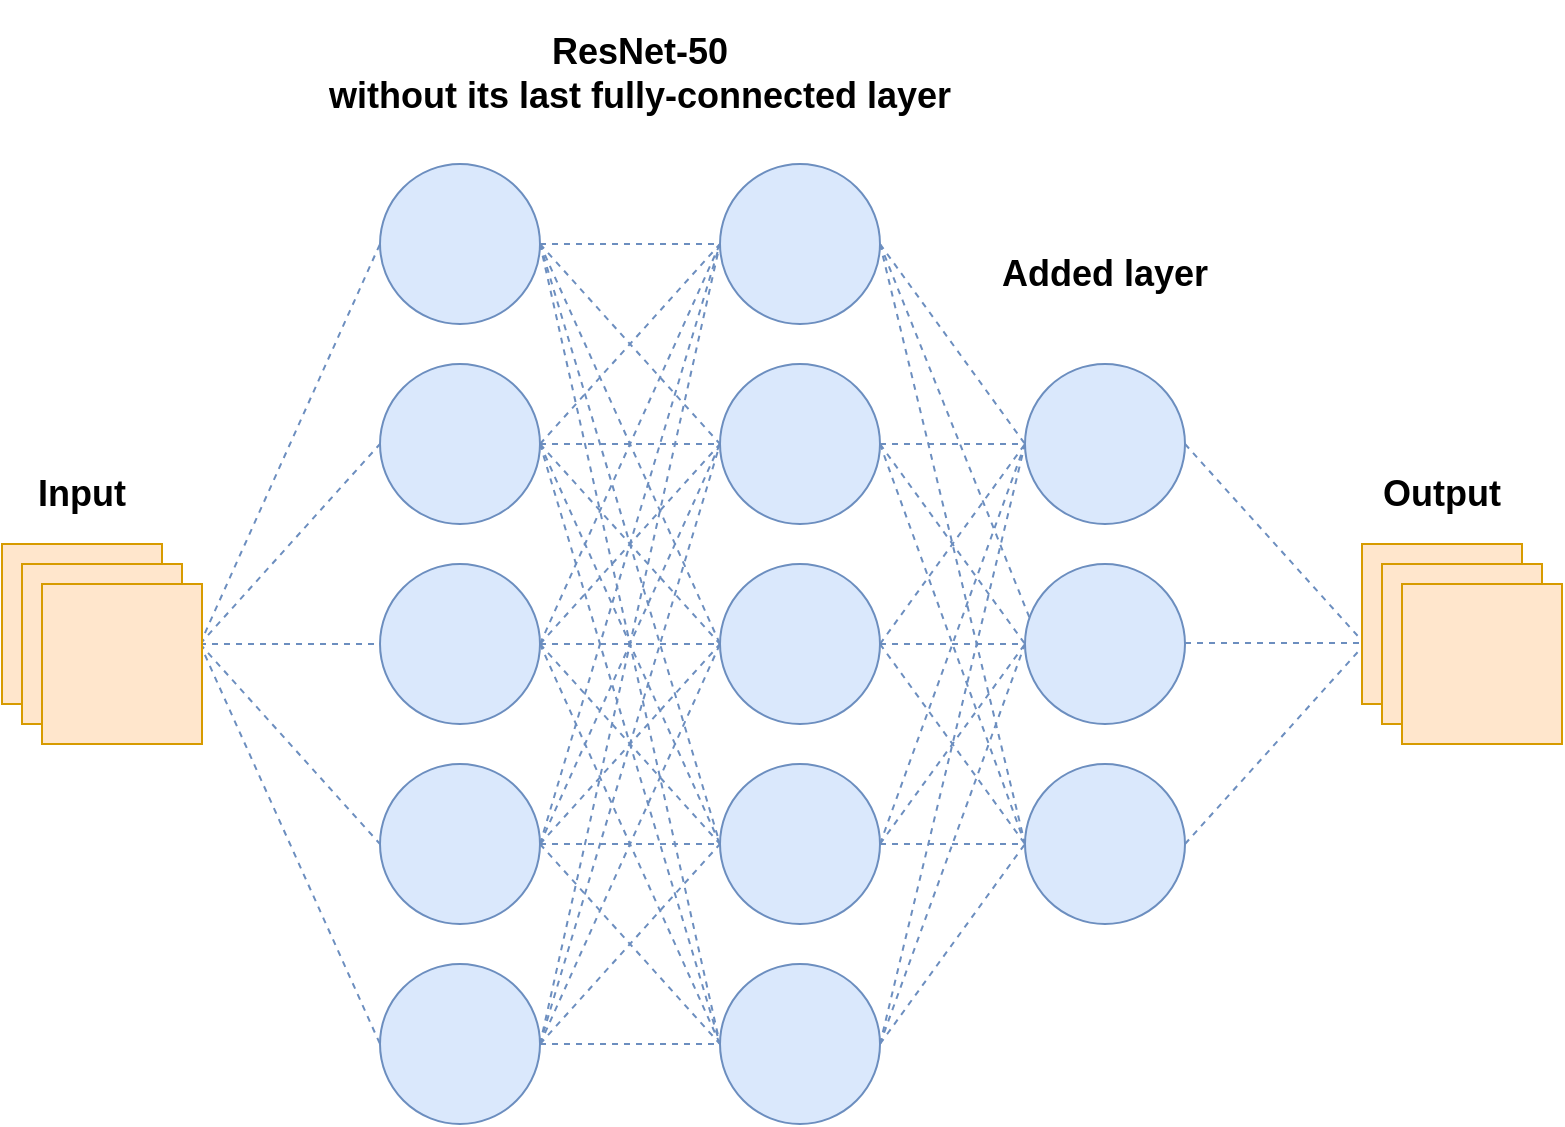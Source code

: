 <mxfile version="17.1.3" type="device"><diagram id="Hk29f01R-S8N5YsAtQfj" name="Page-2"><mxGraphModel dx="1182" dy="672" grid="1" gridSize="10" guides="1" tooltips="1" connect="1" arrows="1" fold="1" page="1" pageScale="1" pageWidth="1100" pageHeight="1700" math="0" shadow="0"><root><mxCell id="y3capIgiiY6kIkQPT6ih-0"/><mxCell id="y3capIgiiY6kIkQPT6ih-1" parent="y3capIgiiY6kIkQPT6ih-0"/><mxCell id="394JfsxSNxpqQ6nmptiS-1" value="" style="ellipse;whiteSpace=wrap;html=1;aspect=fixed;fillColor=#dae8fc;strokeColor=#6c8ebf;" parent="y3capIgiiY6kIkQPT6ih-1" vertex="1"><mxGeometry x="349" y="570" width="80" height="80" as="geometry"/></mxCell><mxCell id="394JfsxSNxpqQ6nmptiS-2" value="" style="ellipse;whiteSpace=wrap;html=1;aspect=fixed;fillColor=#dae8fc;strokeColor=#6c8ebf;" parent="y3capIgiiY6kIkQPT6ih-1" vertex="1"><mxGeometry x="349" y="470" width="80" height="80" as="geometry"/></mxCell><mxCell id="394JfsxSNxpqQ6nmptiS-3" value="" style="ellipse;whiteSpace=wrap;html=1;aspect=fixed;fillColor=#dae8fc;strokeColor=#6c8ebf;" parent="y3capIgiiY6kIkQPT6ih-1" vertex="1"><mxGeometry x="349" y="370" width="80" height="80" as="geometry"/></mxCell><mxCell id="394JfsxSNxpqQ6nmptiS-4" value="" style="ellipse;whiteSpace=wrap;html=1;aspect=fixed;fillColor=#dae8fc;strokeColor=#6c8ebf;" parent="y3capIgiiY6kIkQPT6ih-1" vertex="1"><mxGeometry x="349" y="270" width="80" height="80" as="geometry"/></mxCell><mxCell id="394JfsxSNxpqQ6nmptiS-5" value="" style="ellipse;whiteSpace=wrap;html=1;aspect=fixed;fillColor=#dae8fc;strokeColor=#6c8ebf;" parent="y3capIgiiY6kIkQPT6ih-1" vertex="1"><mxGeometry x="349" y="170" width="80" height="80" as="geometry"/></mxCell><mxCell id="394JfsxSNxpqQ6nmptiS-6" value="" style="endArrow=none;dashed=1;html=1;rounded=0;exitX=1;exitY=0.5;exitDx=0;exitDy=0;entryX=0;entryY=0.5;entryDx=0;entryDy=0;fillColor=#dae8fc;strokeColor=#6c8ebf;" parent="y3capIgiiY6kIkQPT6ih-1" target="394JfsxSNxpqQ6nmptiS-4" edge="1"><mxGeometry width="50" height="50" relative="1" as="geometry"><mxPoint x="259" y="410" as="sourcePoint"/><mxPoint x="449" y="380" as="targetPoint"/></mxGeometry></mxCell><mxCell id="394JfsxSNxpqQ6nmptiS-7" value="" style="endArrow=none;dashed=1;html=1;rounded=0;exitX=1;exitY=0.5;exitDx=0;exitDy=0;entryX=0;entryY=0.5;entryDx=0;entryDy=0;fillColor=#dae8fc;strokeColor=#6c8ebf;" parent="y3capIgiiY6kIkQPT6ih-1" target="394JfsxSNxpqQ6nmptiS-3" edge="1"><mxGeometry width="50" height="50" relative="1" as="geometry"><mxPoint x="259" y="410" as="sourcePoint"/><mxPoint x="449" y="380" as="targetPoint"/></mxGeometry></mxCell><mxCell id="394JfsxSNxpqQ6nmptiS-8" value="" style="endArrow=none;dashed=1;html=1;rounded=0;exitX=1;exitY=0.5;exitDx=0;exitDy=0;entryX=0;entryY=0.5;entryDx=0;entryDy=0;fillColor=#dae8fc;strokeColor=#6c8ebf;" parent="y3capIgiiY6kIkQPT6ih-1" target="394JfsxSNxpqQ6nmptiS-2" edge="1"><mxGeometry width="50" height="50" relative="1" as="geometry"><mxPoint x="259" y="410" as="sourcePoint"/><mxPoint x="359" y="420" as="targetPoint"/></mxGeometry></mxCell><mxCell id="394JfsxSNxpqQ6nmptiS-9" value="" style="endArrow=none;dashed=1;html=1;rounded=0;exitX=1;exitY=0.5;exitDx=0;exitDy=0;entryX=0;entryY=0.5;entryDx=0;entryDy=0;fillColor=#dae8fc;strokeColor=#6c8ebf;" parent="y3capIgiiY6kIkQPT6ih-1" target="394JfsxSNxpqQ6nmptiS-1" edge="1"><mxGeometry width="50" height="50" relative="1" as="geometry"><mxPoint x="259" y="410" as="sourcePoint"/><mxPoint x="359" y="520" as="targetPoint"/></mxGeometry></mxCell><mxCell id="394JfsxSNxpqQ6nmptiS-10" value="" style="endArrow=none;dashed=1;html=1;rounded=0;entryX=0;entryY=0.5;entryDx=0;entryDy=0;fillColor=#dae8fc;strokeColor=#6c8ebf;" parent="y3capIgiiY6kIkQPT6ih-1" target="394JfsxSNxpqQ6nmptiS-5" edge="1"><mxGeometry width="50" height="50" relative="1" as="geometry"><mxPoint x="259" y="410" as="sourcePoint"/><mxPoint x="449" y="380" as="targetPoint"/></mxGeometry></mxCell><mxCell id="394JfsxSNxpqQ6nmptiS-11" value="" style="ellipse;whiteSpace=wrap;html=1;aspect=fixed;fillColor=#dae8fc;strokeColor=#6c8ebf;" parent="y3capIgiiY6kIkQPT6ih-1" vertex="1"><mxGeometry x="519" y="570" width="80" height="80" as="geometry"/></mxCell><mxCell id="394JfsxSNxpqQ6nmptiS-12" value="" style="ellipse;whiteSpace=wrap;html=1;aspect=fixed;fillColor=#dae8fc;strokeColor=#6c8ebf;" parent="y3capIgiiY6kIkQPT6ih-1" vertex="1"><mxGeometry x="519" y="470" width="80" height="80" as="geometry"/></mxCell><mxCell id="394JfsxSNxpqQ6nmptiS-13" value="" style="ellipse;whiteSpace=wrap;html=1;aspect=fixed;fillColor=#dae8fc;strokeColor=#6c8ebf;" parent="y3capIgiiY6kIkQPT6ih-1" vertex="1"><mxGeometry x="519" y="370" width="80" height="80" as="geometry"/></mxCell><mxCell id="394JfsxSNxpqQ6nmptiS-14" value="" style="ellipse;whiteSpace=wrap;html=1;aspect=fixed;fillColor=#dae8fc;strokeColor=#6c8ebf;" parent="y3capIgiiY6kIkQPT6ih-1" vertex="1"><mxGeometry x="519" y="270" width="80" height="80" as="geometry"/></mxCell><mxCell id="394JfsxSNxpqQ6nmptiS-15" value="" style="ellipse;whiteSpace=wrap;html=1;aspect=fixed;fillColor=#dae8fc;strokeColor=#6c8ebf;" parent="y3capIgiiY6kIkQPT6ih-1" vertex="1"><mxGeometry x="519" y="170" width="80" height="80" as="geometry"/></mxCell><mxCell id="394JfsxSNxpqQ6nmptiS-16" value="" style="endArrow=none;dashed=1;html=1;rounded=0;exitX=1;exitY=0.5;exitDx=0;exitDy=0;entryX=0;entryY=0.5;entryDx=0;entryDy=0;fillColor=#dae8fc;strokeColor=#6c8ebf;" parent="y3capIgiiY6kIkQPT6ih-1" edge="1"><mxGeometry width="50" height="50" relative="1" as="geometry"><mxPoint x="429" y="410" as="sourcePoint"/><mxPoint x="519" y="310" as="targetPoint"/></mxGeometry></mxCell><mxCell id="394JfsxSNxpqQ6nmptiS-17" value="" style="endArrow=none;dashed=1;html=1;rounded=0;exitX=1;exitY=0.5;exitDx=0;exitDy=0;entryX=0;entryY=0.5;entryDx=0;entryDy=0;fillColor=#dae8fc;strokeColor=#6c8ebf;" parent="y3capIgiiY6kIkQPT6ih-1" edge="1"><mxGeometry width="50" height="50" relative="1" as="geometry"><mxPoint x="429" y="410" as="sourcePoint"/><mxPoint x="519" y="410" as="targetPoint"/></mxGeometry></mxCell><mxCell id="394JfsxSNxpqQ6nmptiS-18" value="" style="endArrow=none;dashed=1;html=1;rounded=0;exitX=1;exitY=0.5;exitDx=0;exitDy=0;entryX=0;entryY=0.5;entryDx=0;entryDy=0;fillColor=#dae8fc;strokeColor=#6c8ebf;" parent="y3capIgiiY6kIkQPT6ih-1" edge="1"><mxGeometry width="50" height="50" relative="1" as="geometry"><mxPoint x="429" y="410" as="sourcePoint"/><mxPoint x="519" y="510" as="targetPoint"/></mxGeometry></mxCell><mxCell id="394JfsxSNxpqQ6nmptiS-19" value="" style="endArrow=none;dashed=1;html=1;rounded=0;exitX=1;exitY=0.5;exitDx=0;exitDy=0;entryX=0;entryY=0.5;entryDx=0;entryDy=0;fillColor=#dae8fc;strokeColor=#6c8ebf;" parent="y3capIgiiY6kIkQPT6ih-1" edge="1"><mxGeometry width="50" height="50" relative="1" as="geometry"><mxPoint x="429" y="410" as="sourcePoint"/><mxPoint x="519" y="610" as="targetPoint"/></mxGeometry></mxCell><mxCell id="394JfsxSNxpqQ6nmptiS-20" value="" style="endArrow=none;dashed=1;html=1;rounded=0;entryX=0;entryY=0.5;entryDx=0;entryDy=0;fillColor=#dae8fc;strokeColor=#6c8ebf;" parent="y3capIgiiY6kIkQPT6ih-1" edge="1"><mxGeometry width="50" height="50" relative="1" as="geometry"><mxPoint x="429" y="410" as="sourcePoint"/><mxPoint x="519" y="210" as="targetPoint"/></mxGeometry></mxCell><mxCell id="394JfsxSNxpqQ6nmptiS-21" value="" style="endArrow=none;dashed=1;html=1;rounded=0;exitX=1;exitY=0.5;exitDx=0;exitDy=0;fillColor=#dae8fc;strokeColor=#6c8ebf;" parent="y3capIgiiY6kIkQPT6ih-1" source="394JfsxSNxpqQ6nmptiS-5" edge="1"><mxGeometry width="50" height="50" relative="1" as="geometry"><mxPoint x="449" y="210" as="sourcePoint"/><mxPoint x="519" y="210" as="targetPoint"/></mxGeometry></mxCell><mxCell id="394JfsxSNxpqQ6nmptiS-22" value="" style="endArrow=none;dashed=1;html=1;rounded=0;exitX=1;exitY=0.5;exitDx=0;exitDy=0;entryX=0;entryY=0.5;entryDx=0;entryDy=0;fillColor=#dae8fc;strokeColor=#6c8ebf;" parent="y3capIgiiY6kIkQPT6ih-1" source="394JfsxSNxpqQ6nmptiS-5" target="394JfsxSNxpqQ6nmptiS-14" edge="1"><mxGeometry width="50" height="50" relative="1" as="geometry"><mxPoint x="439" y="220" as="sourcePoint"/><mxPoint x="529" y="220" as="targetPoint"/></mxGeometry></mxCell><mxCell id="394JfsxSNxpqQ6nmptiS-23" value="" style="endArrow=none;dashed=1;html=1;rounded=0;exitX=1;exitY=0.5;exitDx=0;exitDy=0;entryX=0;entryY=0.5;entryDx=0;entryDy=0;fillColor=#dae8fc;strokeColor=#6c8ebf;" parent="y3capIgiiY6kIkQPT6ih-1" source="394JfsxSNxpqQ6nmptiS-5" target="394JfsxSNxpqQ6nmptiS-13" edge="1"><mxGeometry width="50" height="50" relative="1" as="geometry"><mxPoint x="439" y="220" as="sourcePoint"/><mxPoint x="529" y="320" as="targetPoint"/></mxGeometry></mxCell><mxCell id="394JfsxSNxpqQ6nmptiS-24" value="" style="endArrow=none;dashed=1;html=1;rounded=0;fillColor=#dae8fc;strokeColor=#6c8ebf;" parent="y3capIgiiY6kIkQPT6ih-1" edge="1"><mxGeometry width="50" height="50" relative="1" as="geometry"><mxPoint x="429" y="210" as="sourcePoint"/><mxPoint x="519" y="510" as="targetPoint"/></mxGeometry></mxCell><mxCell id="394JfsxSNxpqQ6nmptiS-25" value="" style="endArrow=none;dashed=1;html=1;rounded=0;exitX=1;exitY=0.5;exitDx=0;exitDy=0;entryX=0;entryY=0.5;entryDx=0;entryDy=0;fillColor=#dae8fc;strokeColor=#6c8ebf;" parent="y3capIgiiY6kIkQPT6ih-1" source="394JfsxSNxpqQ6nmptiS-5" target="394JfsxSNxpqQ6nmptiS-11" edge="1"><mxGeometry width="50" height="50" relative="1" as="geometry"><mxPoint x="439" y="220" as="sourcePoint"/><mxPoint x="529" y="520" as="targetPoint"/></mxGeometry></mxCell><mxCell id="394JfsxSNxpqQ6nmptiS-26" value="" style="endArrow=none;dashed=1;html=1;rounded=0;exitX=1;exitY=0.5;exitDx=0;exitDy=0;fillColor=#dae8fc;strokeColor=#6c8ebf;" parent="y3capIgiiY6kIkQPT6ih-1" source="394JfsxSNxpqQ6nmptiS-4" edge="1"><mxGeometry width="50" height="50" relative="1" as="geometry"><mxPoint x="399" y="450" as="sourcePoint"/><mxPoint x="519" y="210" as="targetPoint"/></mxGeometry></mxCell><mxCell id="394JfsxSNxpqQ6nmptiS-27" value="" style="endArrow=none;dashed=1;html=1;rounded=0;exitX=1;exitY=0.5;exitDx=0;exitDy=0;entryX=0;entryY=0.5;entryDx=0;entryDy=0;fillColor=#dae8fc;strokeColor=#6c8ebf;" parent="y3capIgiiY6kIkQPT6ih-1" source="394JfsxSNxpqQ6nmptiS-4" target="394JfsxSNxpqQ6nmptiS-14" edge="1"><mxGeometry width="50" height="50" relative="1" as="geometry"><mxPoint x="439" y="320" as="sourcePoint"/><mxPoint x="529" y="220" as="targetPoint"/></mxGeometry></mxCell><mxCell id="394JfsxSNxpqQ6nmptiS-28" value="" style="endArrow=none;dashed=1;html=1;rounded=0;exitX=1;exitY=0.5;exitDx=0;exitDy=0;entryX=0;entryY=0.5;entryDx=0;entryDy=0;fillColor=#dae8fc;strokeColor=#6c8ebf;" parent="y3capIgiiY6kIkQPT6ih-1" source="394JfsxSNxpqQ6nmptiS-4" target="394JfsxSNxpqQ6nmptiS-13" edge="1"><mxGeometry width="50" height="50" relative="1" as="geometry"><mxPoint x="439" y="320" as="sourcePoint"/><mxPoint x="529" y="320" as="targetPoint"/></mxGeometry></mxCell><mxCell id="394JfsxSNxpqQ6nmptiS-29" value="" style="endArrow=none;dashed=1;html=1;rounded=0;exitX=1;exitY=0.5;exitDx=0;exitDy=0;entryX=0;entryY=0.5;entryDx=0;entryDy=0;fillColor=#dae8fc;strokeColor=#6c8ebf;" parent="y3capIgiiY6kIkQPT6ih-1" source="394JfsxSNxpqQ6nmptiS-4" target="394JfsxSNxpqQ6nmptiS-12" edge="1"><mxGeometry width="50" height="50" relative="1" as="geometry"><mxPoint x="439" y="320" as="sourcePoint"/><mxPoint x="529" y="420" as="targetPoint"/></mxGeometry></mxCell><mxCell id="394JfsxSNxpqQ6nmptiS-30" value="" style="endArrow=none;dashed=1;html=1;rounded=0;exitX=1;exitY=0.5;exitDx=0;exitDy=0;entryX=0;entryY=0.5;entryDx=0;entryDy=0;fillColor=#dae8fc;strokeColor=#6c8ebf;" parent="y3capIgiiY6kIkQPT6ih-1" source="394JfsxSNxpqQ6nmptiS-4" target="394JfsxSNxpqQ6nmptiS-11" edge="1"><mxGeometry width="50" height="50" relative="1" as="geometry"><mxPoint x="439" y="320" as="sourcePoint"/><mxPoint x="529" y="520" as="targetPoint"/></mxGeometry></mxCell><mxCell id="394JfsxSNxpqQ6nmptiS-31" value="" style="endArrow=none;dashed=1;html=1;rounded=0;exitX=1;exitY=0.5;exitDx=0;exitDy=0;entryX=0;entryY=0.5;entryDx=0;entryDy=0;fillColor=#dae8fc;strokeColor=#6c8ebf;" parent="y3capIgiiY6kIkQPT6ih-1" source="394JfsxSNxpqQ6nmptiS-2" target="394JfsxSNxpqQ6nmptiS-15" edge="1"><mxGeometry width="50" height="50" relative="1" as="geometry"><mxPoint x="399" y="450" as="sourcePoint"/><mxPoint x="449" y="400" as="targetPoint"/></mxGeometry></mxCell><mxCell id="394JfsxSNxpqQ6nmptiS-32" value="" style="endArrow=none;dashed=1;html=1;rounded=0;entryX=0;entryY=0.5;entryDx=0;entryDy=0;fillColor=#dae8fc;strokeColor=#6c8ebf;" parent="y3capIgiiY6kIkQPT6ih-1" target="394JfsxSNxpqQ6nmptiS-14" edge="1"><mxGeometry width="50" height="50" relative="1" as="geometry"><mxPoint x="429" y="510" as="sourcePoint"/><mxPoint x="529" y="220" as="targetPoint"/></mxGeometry></mxCell><mxCell id="394JfsxSNxpqQ6nmptiS-33" value="" style="endArrow=none;dashed=1;html=1;rounded=0;entryX=0;entryY=0.5;entryDx=0;entryDy=0;exitX=1;exitY=0.5;exitDx=0;exitDy=0;fillColor=#dae8fc;strokeColor=#6c8ebf;" parent="y3capIgiiY6kIkQPT6ih-1" source="394JfsxSNxpqQ6nmptiS-2" target="394JfsxSNxpqQ6nmptiS-13" edge="1"><mxGeometry width="50" height="50" relative="1" as="geometry"><mxPoint x="439" y="520" as="sourcePoint"/><mxPoint x="529" y="320" as="targetPoint"/></mxGeometry></mxCell><mxCell id="394JfsxSNxpqQ6nmptiS-34" value="" style="endArrow=none;dashed=1;html=1;rounded=0;entryX=0;entryY=0.5;entryDx=0;entryDy=0;exitX=1;exitY=0.5;exitDx=0;exitDy=0;fillColor=#dae8fc;strokeColor=#6c8ebf;" parent="y3capIgiiY6kIkQPT6ih-1" source="394JfsxSNxpqQ6nmptiS-2" target="394JfsxSNxpqQ6nmptiS-12" edge="1"><mxGeometry width="50" height="50" relative="1" as="geometry"><mxPoint x="439" y="520" as="sourcePoint"/><mxPoint x="529" y="420" as="targetPoint"/></mxGeometry></mxCell><mxCell id="394JfsxSNxpqQ6nmptiS-35" value="" style="endArrow=none;dashed=1;html=1;rounded=0;entryX=0;entryY=0.5;entryDx=0;entryDy=0;exitX=1;exitY=0.5;exitDx=0;exitDy=0;fillColor=#dae8fc;strokeColor=#6c8ebf;" parent="y3capIgiiY6kIkQPT6ih-1" source="394JfsxSNxpqQ6nmptiS-2" target="394JfsxSNxpqQ6nmptiS-11" edge="1"><mxGeometry width="50" height="50" relative="1" as="geometry"><mxPoint x="439" y="520" as="sourcePoint"/><mxPoint x="529" y="520" as="targetPoint"/></mxGeometry></mxCell><mxCell id="394JfsxSNxpqQ6nmptiS-36" value="" style="endArrow=none;dashed=1;html=1;rounded=0;entryX=0;entryY=0.5;entryDx=0;entryDy=0;exitX=1;exitY=0.5;exitDx=0;exitDy=0;fillColor=#dae8fc;strokeColor=#6c8ebf;" parent="y3capIgiiY6kIkQPT6ih-1" source="394JfsxSNxpqQ6nmptiS-1" target="394JfsxSNxpqQ6nmptiS-15" edge="1"><mxGeometry width="50" height="50" relative="1" as="geometry"><mxPoint x="449" y="530" as="sourcePoint"/><mxPoint x="539" y="530" as="targetPoint"/></mxGeometry></mxCell><mxCell id="394JfsxSNxpqQ6nmptiS-37" value="" style="endArrow=none;dashed=1;html=1;rounded=0;entryX=0;entryY=0.5;entryDx=0;entryDy=0;fillColor=#dae8fc;strokeColor=#6c8ebf;" parent="y3capIgiiY6kIkQPT6ih-1" target="394JfsxSNxpqQ6nmptiS-14" edge="1"><mxGeometry width="50" height="50" relative="1" as="geometry"><mxPoint x="429" y="610" as="sourcePoint"/><mxPoint x="529" y="220" as="targetPoint"/></mxGeometry></mxCell><mxCell id="394JfsxSNxpqQ6nmptiS-38" value="" style="endArrow=none;dashed=1;html=1;rounded=0;entryX=0;entryY=0.5;entryDx=0;entryDy=0;exitX=1;exitY=0.5;exitDx=0;exitDy=0;fillColor=#dae8fc;strokeColor=#6c8ebf;" parent="y3capIgiiY6kIkQPT6ih-1" source="394JfsxSNxpqQ6nmptiS-1" target="394JfsxSNxpqQ6nmptiS-13" edge="1"><mxGeometry width="50" height="50" relative="1" as="geometry"><mxPoint x="449" y="630" as="sourcePoint"/><mxPoint x="539" y="230" as="targetPoint"/></mxGeometry></mxCell><mxCell id="394JfsxSNxpqQ6nmptiS-39" value="" style="endArrow=none;dashed=1;html=1;rounded=0;entryX=0;entryY=0.5;entryDx=0;entryDy=0;fillColor=#dae8fc;strokeColor=#6c8ebf;" parent="y3capIgiiY6kIkQPT6ih-1" target="394JfsxSNxpqQ6nmptiS-12" edge="1"><mxGeometry width="50" height="50" relative="1" as="geometry"><mxPoint x="429" y="610" as="sourcePoint"/><mxPoint x="529" y="420" as="targetPoint"/></mxGeometry></mxCell><mxCell id="394JfsxSNxpqQ6nmptiS-40" value="" style="endArrow=none;dashed=1;html=1;rounded=0;entryX=0;entryY=0.5;entryDx=0;entryDy=0;fillColor=#dae8fc;strokeColor=#6c8ebf;" parent="y3capIgiiY6kIkQPT6ih-1" target="394JfsxSNxpqQ6nmptiS-11" edge="1"><mxGeometry width="50" height="50" relative="1" as="geometry"><mxPoint x="429" y="610" as="sourcePoint"/><mxPoint x="529" y="520" as="targetPoint"/></mxGeometry></mxCell><mxCell id="394JfsxSNxpqQ6nmptiS-42" value="" style="endArrow=none;dashed=1;html=1;rounded=0;exitX=1;exitY=0.5;exitDx=0;exitDy=0;entryX=0;entryY=0.5;entryDx=0;entryDy=0;entryPerimeter=0;fillColor=#dae8fc;strokeColor=#6c8ebf;" parent="y3capIgiiY6kIkQPT6ih-1" source="394JfsxSNxpqQ6nmptiS-15" edge="1"><mxGeometry width="50" height="50" relative="1" as="geometry"><mxPoint x="569" y="440" as="sourcePoint"/><mxPoint x="679" y="410" as="targetPoint"/></mxGeometry></mxCell><mxCell id="394JfsxSNxpqQ6nmptiS-47" value="" style="ellipse;whiteSpace=wrap;html=1;aspect=fixed;fillColor=#dae8fc;strokeColor=#6c8ebf;" parent="y3capIgiiY6kIkQPT6ih-1" vertex="1"><mxGeometry x="671.5" y="270" width="80" height="80" as="geometry"/></mxCell><mxCell id="394JfsxSNxpqQ6nmptiS-48" value="" style="ellipse;whiteSpace=wrap;html=1;aspect=fixed;fillColor=#dae8fc;strokeColor=#6c8ebf;" parent="y3capIgiiY6kIkQPT6ih-1" vertex="1"><mxGeometry x="671.5" y="370" width="80" height="80" as="geometry"/></mxCell><mxCell id="394JfsxSNxpqQ6nmptiS-49" value="" style="ellipse;whiteSpace=wrap;html=1;aspect=fixed;fillColor=#dae8fc;strokeColor=#6c8ebf;" parent="y3capIgiiY6kIkQPT6ih-1" vertex="1"><mxGeometry x="671.5" y="470" width="80" height="80" as="geometry"/></mxCell><mxCell id="394JfsxSNxpqQ6nmptiS-53" value="" style="endArrow=none;dashed=1;html=1;rounded=0;exitX=1;exitY=0.5;exitDx=0;exitDy=0;fillColor=#dae8fc;strokeColor=#6c8ebf;" parent="y3capIgiiY6kIkQPT6ih-1" edge="1"><mxGeometry width="50" height="50" relative="1" as="geometry"><mxPoint x="751.5" y="409.5" as="sourcePoint"/><mxPoint x="841.5" y="409.5" as="targetPoint"/></mxGeometry></mxCell><mxCell id="394JfsxSNxpqQ6nmptiS-55" value="" style="endArrow=none;dashed=1;html=1;rounded=0;exitX=1;exitY=0.5;exitDx=0;exitDy=0;entryX=0;entryY=0.5;entryDx=0;entryDy=0;fillColor=#dae8fc;strokeColor=#6c8ebf;" parent="y3capIgiiY6kIkQPT6ih-1" source="394JfsxSNxpqQ6nmptiS-47" edge="1"><mxGeometry width="50" height="50" relative="1" as="geometry"><mxPoint x="781.5" y="320" as="sourcePoint"/><mxPoint x="841.5" y="410" as="targetPoint"/></mxGeometry></mxCell><mxCell id="394JfsxSNxpqQ6nmptiS-56" value="" style="endArrow=none;dashed=1;html=1;rounded=0;exitX=1;exitY=0.5;exitDx=0;exitDy=0;entryX=0;entryY=0.5;entryDx=0;entryDy=0;fillColor=#dae8fc;strokeColor=#6c8ebf;" parent="y3capIgiiY6kIkQPT6ih-1" source="394JfsxSNxpqQ6nmptiS-49" edge="1"><mxGeometry width="50" height="50" relative="1" as="geometry"><mxPoint x="761.5" y="320" as="sourcePoint"/><mxPoint x="841.5" y="410" as="targetPoint"/></mxGeometry></mxCell><mxCell id="394JfsxSNxpqQ6nmptiS-57" value="&lt;h2&gt;ResNet-50&lt;br&gt;without its last fully-connected layer&lt;/h2&gt;" style="text;html=1;strokeColor=none;fillColor=none;align=center;verticalAlign=middle;whiteSpace=wrap;rounded=0;" parent="y3capIgiiY6kIkQPT6ih-1" vertex="1"><mxGeometry x="309" y="110" width="340" height="30" as="geometry"/></mxCell><mxCell id="394JfsxSNxpqQ6nmptiS-59" value="&lt;h2&gt;Added layer&lt;/h2&gt;" style="text;html=1;align=center;verticalAlign=middle;whiteSpace=wrap;rounded=0;" parent="y3capIgiiY6kIkQPT6ih-1" vertex="1"><mxGeometry x="639" y="210" width="145" height="30" as="geometry"/></mxCell><mxCell id="394JfsxSNxpqQ6nmptiS-60" value="&lt;h2&gt;Input&lt;/h2&gt;" style="text;html=1;strokeColor=none;fillColor=none;align=center;verticalAlign=middle;whiteSpace=wrap;rounded=0;" parent="y3capIgiiY6kIkQPT6ih-1" vertex="1"><mxGeometry x="170" y="320" width="60" height="30" as="geometry"/></mxCell><mxCell id="394JfsxSNxpqQ6nmptiS-61" value="&lt;h2&gt;Output&lt;/h2&gt;" style="text;html=1;strokeColor=none;fillColor=none;align=center;verticalAlign=middle;whiteSpace=wrap;rounded=0;" parent="y3capIgiiY6kIkQPT6ih-1" vertex="1"><mxGeometry x="850" y="320" width="60" height="30" as="geometry"/></mxCell><mxCell id="394JfsxSNxpqQ6nmptiS-63" value="" style="endArrow=none;dashed=1;html=1;rounded=0;exitX=1;exitY=0.5;exitDx=0;exitDy=0;entryX=0;entryY=0.5;entryDx=0;entryDy=0;fillColor=#dae8fc;strokeColor=#6c8ebf;" parent="y3capIgiiY6kIkQPT6ih-1" source="394JfsxSNxpqQ6nmptiS-15" target="394JfsxSNxpqQ6nmptiS-47" edge="1"><mxGeometry width="50" height="50" relative="1" as="geometry"><mxPoint x="869" y="100" as="sourcePoint"/><mxPoint x="949" y="300" as="targetPoint"/></mxGeometry></mxCell><mxCell id="394JfsxSNxpqQ6nmptiS-64" value="" style="endArrow=none;dashed=1;html=1;rounded=0;exitX=1;exitY=0.5;exitDx=0;exitDy=0;entryX=0;entryY=0.5;entryDx=0;entryDy=0;fillColor=#dae8fc;strokeColor=#6c8ebf;" parent="y3capIgiiY6kIkQPT6ih-1" source="394JfsxSNxpqQ6nmptiS-15" target="394JfsxSNxpqQ6nmptiS-49" edge="1"><mxGeometry width="50" height="50" relative="1" as="geometry"><mxPoint x="709" y="150" as="sourcePoint"/><mxPoint x="999" y="190" as="targetPoint"/></mxGeometry></mxCell><mxCell id="394JfsxSNxpqQ6nmptiS-65" value="" style="endArrow=none;dashed=1;html=1;rounded=0;exitX=1;exitY=0.5;exitDx=0;exitDy=0;entryX=0;entryY=0.5;entryDx=0;entryDy=0;fillColor=#dae8fc;strokeColor=#6c8ebf;" parent="y3capIgiiY6kIkQPT6ih-1" source="394JfsxSNxpqQ6nmptiS-14" target="394JfsxSNxpqQ6nmptiS-47" edge="1"><mxGeometry width="50" height="50" relative="1" as="geometry"><mxPoint x="609" y="220" as="sourcePoint"/><mxPoint x="681.5" y="520" as="targetPoint"/></mxGeometry></mxCell><mxCell id="394JfsxSNxpqQ6nmptiS-66" value="" style="endArrow=none;dashed=1;html=1;rounded=0;entryX=0;entryY=0.5;entryDx=0;entryDy=0;exitX=1;exitY=0.5;exitDx=0;exitDy=0;fillColor=#dae8fc;strokeColor=#6c8ebf;" parent="y3capIgiiY6kIkQPT6ih-1" source="394JfsxSNxpqQ6nmptiS-14" target="394JfsxSNxpqQ6nmptiS-48" edge="1"><mxGeometry width="50" height="50" relative="1" as="geometry"><mxPoint x="609" y="320" as="sourcePoint"/><mxPoint x="681.5" y="320" as="targetPoint"/></mxGeometry></mxCell><mxCell id="394JfsxSNxpqQ6nmptiS-67" value="" style="endArrow=none;dashed=1;html=1;rounded=0;entryX=0;entryY=0.5;entryDx=0;entryDy=0;exitX=1;exitY=0.5;exitDx=0;exitDy=0;fillColor=#dae8fc;strokeColor=#6c8ebf;" parent="y3capIgiiY6kIkQPT6ih-1" source="394JfsxSNxpqQ6nmptiS-14" target="394JfsxSNxpqQ6nmptiS-49" edge="1"><mxGeometry width="50" height="50" relative="1" as="geometry"><mxPoint x="999" y="380" as="sourcePoint"/><mxPoint x="681.5" y="420" as="targetPoint"/></mxGeometry></mxCell><mxCell id="394JfsxSNxpqQ6nmptiS-68" value="" style="endArrow=none;dashed=1;html=1;rounded=0;exitX=1;exitY=0.5;exitDx=0;exitDy=0;entryX=0;entryY=0.5;entryDx=0;entryDy=0;fillColor=#dae8fc;strokeColor=#6c8ebf;" parent="y3capIgiiY6kIkQPT6ih-1" source="394JfsxSNxpqQ6nmptiS-13" target="394JfsxSNxpqQ6nmptiS-47" edge="1"><mxGeometry width="50" height="50" relative="1" as="geometry"><mxPoint x="619" y="330" as="sourcePoint"/><mxPoint x="959" y="240" as="targetPoint"/></mxGeometry></mxCell><mxCell id="394JfsxSNxpqQ6nmptiS-69" value="" style="endArrow=none;dashed=1;html=1;rounded=0;exitX=1;exitY=0.5;exitDx=0;exitDy=0;entryX=0;entryY=0.5;entryDx=0;entryDy=0;fillColor=#dae8fc;strokeColor=#6c8ebf;" parent="y3capIgiiY6kIkQPT6ih-1" source="394JfsxSNxpqQ6nmptiS-13" target="394JfsxSNxpqQ6nmptiS-48" edge="1"><mxGeometry width="50" height="50" relative="1" as="geometry"><mxPoint x="609" y="420" as="sourcePoint"/><mxPoint x="681.5" y="320" as="targetPoint"/></mxGeometry></mxCell><mxCell id="394JfsxSNxpqQ6nmptiS-70" value="" style="endArrow=none;dashed=1;html=1;rounded=0;exitX=1;exitY=0.5;exitDx=0;exitDy=0;entryX=0;entryY=0.5;entryDx=0;entryDy=0;fillColor=#dae8fc;strokeColor=#6c8ebf;" parent="y3capIgiiY6kIkQPT6ih-1" source="394JfsxSNxpqQ6nmptiS-13" target="394JfsxSNxpqQ6nmptiS-49" edge="1"><mxGeometry width="50" height="50" relative="1" as="geometry"><mxPoint x="609" y="420" as="sourcePoint"/><mxPoint x="681.5" y="420" as="targetPoint"/></mxGeometry></mxCell><mxCell id="394JfsxSNxpqQ6nmptiS-71" value="" style="endArrow=none;dashed=1;html=1;rounded=0;exitX=1;exitY=0.5;exitDx=0;exitDy=0;entryX=0;entryY=0.5;entryDx=0;entryDy=0;fillColor=#dae8fc;strokeColor=#6c8ebf;" parent="y3capIgiiY6kIkQPT6ih-1" source="394JfsxSNxpqQ6nmptiS-12" target="394JfsxSNxpqQ6nmptiS-47" edge="1"><mxGeometry width="50" height="50" relative="1" as="geometry"><mxPoint x="609" y="420" as="sourcePoint"/><mxPoint x="619" y="570" as="targetPoint"/></mxGeometry></mxCell><mxCell id="394JfsxSNxpqQ6nmptiS-72" value="" style="endArrow=none;dashed=1;html=1;rounded=0;entryX=0;entryY=0.5;entryDx=0;entryDy=0;exitX=1;exitY=0.5;exitDx=0;exitDy=0;fillColor=#dae8fc;strokeColor=#6c8ebf;" parent="y3capIgiiY6kIkQPT6ih-1" source="394JfsxSNxpqQ6nmptiS-12" target="394JfsxSNxpqQ6nmptiS-48" edge="1"><mxGeometry width="50" height="50" relative="1" as="geometry"><mxPoint x="649" y="570" as="sourcePoint"/><mxPoint x="681.5" y="320" as="targetPoint"/></mxGeometry></mxCell><mxCell id="394JfsxSNxpqQ6nmptiS-73" value="" style="endArrow=none;dashed=1;html=1;rounded=0;entryX=0;entryY=0.5;entryDx=0;entryDy=0;exitX=1;exitY=0.5;exitDx=0;exitDy=0;fillColor=#dae8fc;strokeColor=#6c8ebf;" parent="y3capIgiiY6kIkQPT6ih-1" source="394JfsxSNxpqQ6nmptiS-12" target="394JfsxSNxpqQ6nmptiS-49" edge="1"><mxGeometry width="50" height="50" relative="1" as="geometry"><mxPoint x="609" y="520" as="sourcePoint"/><mxPoint x="681.5" y="420" as="targetPoint"/></mxGeometry></mxCell><mxCell id="394JfsxSNxpqQ6nmptiS-74" value="" style="endArrow=none;dashed=1;html=1;rounded=0;exitX=1;exitY=0.5;exitDx=0;exitDy=0;entryX=0;entryY=0.5;entryDx=0;entryDy=0;fillColor=#dae8fc;strokeColor=#6c8ebf;" parent="y3capIgiiY6kIkQPT6ih-1" source="394JfsxSNxpqQ6nmptiS-11" target="394JfsxSNxpqQ6nmptiS-47" edge="1"><mxGeometry width="50" height="50" relative="1" as="geometry"><mxPoint x="609" y="520" as="sourcePoint"/><mxPoint x="1009" y="630" as="targetPoint"/></mxGeometry></mxCell><mxCell id="394JfsxSNxpqQ6nmptiS-75" value="" style="endArrow=none;dashed=1;html=1;rounded=0;exitX=1;exitY=0.5;exitDx=0;exitDy=0;entryX=0;entryY=0.5;entryDx=0;entryDy=0;fillColor=#dae8fc;strokeColor=#6c8ebf;" parent="y3capIgiiY6kIkQPT6ih-1" source="394JfsxSNxpqQ6nmptiS-11" target="394JfsxSNxpqQ6nmptiS-48" edge="1"><mxGeometry width="50" height="50" relative="1" as="geometry"><mxPoint x="729" y="630" as="sourcePoint"/><mxPoint x="919" y="620" as="targetPoint"/></mxGeometry></mxCell><mxCell id="394JfsxSNxpqQ6nmptiS-76" value="" style="endArrow=none;dashed=1;html=1;rounded=0;exitX=1;exitY=0.5;exitDx=0;exitDy=0;entryX=0;entryY=0.5;entryDx=0;entryDy=0;fillColor=#dae8fc;strokeColor=#6c8ebf;" parent="y3capIgiiY6kIkQPT6ih-1" source="394JfsxSNxpqQ6nmptiS-11" target="394JfsxSNxpqQ6nmptiS-49" edge="1"><mxGeometry width="50" height="50" relative="1" as="geometry"><mxPoint x="609" y="620" as="sourcePoint"/><mxPoint x="681.5" y="420" as="targetPoint"/></mxGeometry></mxCell><mxCell id="9cjwbumi-C5DZlUKdQzL-0" value="" style="whiteSpace=wrap;html=1;aspect=fixed;fillColor=#ffe6cc;strokeColor=#d79b00;" parent="y3capIgiiY6kIkQPT6ih-1" vertex="1"><mxGeometry x="160" y="360" width="80" height="80" as="geometry"/></mxCell><mxCell id="9cjwbumi-C5DZlUKdQzL-1" value="" style="whiteSpace=wrap;html=1;aspect=fixed;fillColor=#ffe6cc;strokeColor=#d79b00;" parent="y3capIgiiY6kIkQPT6ih-1" vertex="1"><mxGeometry x="170" y="370" width="80" height="80" as="geometry"/></mxCell><mxCell id="9cjwbumi-C5DZlUKdQzL-2" value="" style="whiteSpace=wrap;html=1;aspect=fixed;fillColor=#ffe6cc;strokeColor=#d79b00;" parent="y3capIgiiY6kIkQPT6ih-1" vertex="1"><mxGeometry x="180" y="380" width="80" height="80" as="geometry"/></mxCell><mxCell id="9cjwbumi-C5DZlUKdQzL-4" value="" style="whiteSpace=wrap;html=1;aspect=fixed;fillColor=#ffe6cc;strokeColor=#d79b00;" parent="y3capIgiiY6kIkQPT6ih-1" vertex="1"><mxGeometry x="840" y="360" width="80" height="80" as="geometry"/></mxCell><mxCell id="9cjwbumi-C5DZlUKdQzL-5" value="" style="whiteSpace=wrap;html=1;aspect=fixed;fillColor=#ffe6cc;strokeColor=#d79b00;" parent="y3capIgiiY6kIkQPT6ih-1" vertex="1"><mxGeometry x="850" y="370" width="80" height="80" as="geometry"/></mxCell><mxCell id="9cjwbumi-C5DZlUKdQzL-6" value="" style="whiteSpace=wrap;html=1;aspect=fixed;fillColor=#ffe6cc;strokeColor=#d79b00;" parent="y3capIgiiY6kIkQPT6ih-1" vertex="1"><mxGeometry x="860" y="380" width="80" height="80" as="geometry"/></mxCell></root></mxGraphModel></diagram></mxfile>